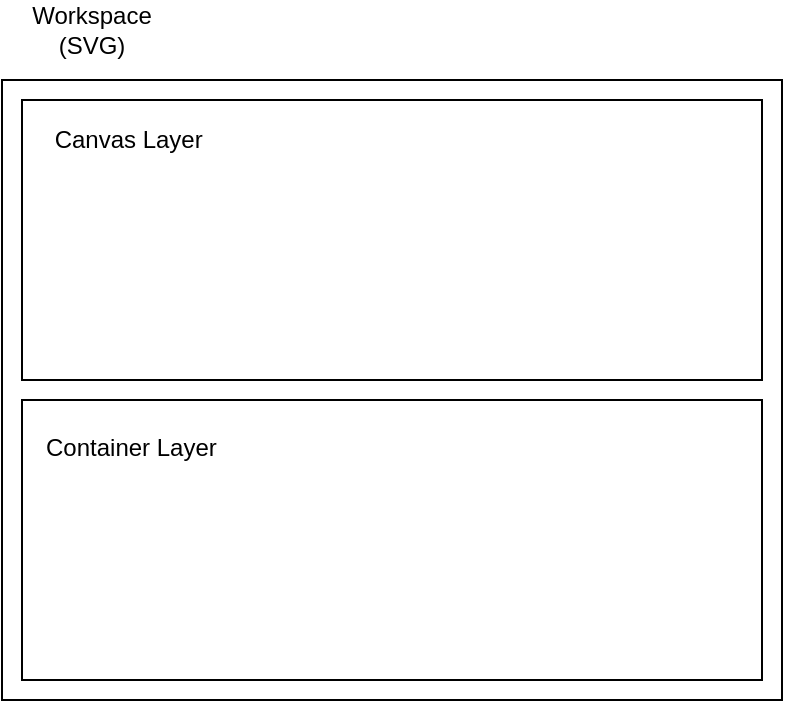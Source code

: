 <mxfile version="12.4.3" type="device" pages="1"><diagram id="PS6CkbCGK_Jx9P1KLLng" name="Page-1"><mxGraphModel dx="677" dy="363" grid="1" gridSize="10" guides="1" tooltips="1" connect="1" arrows="1" fold="1" page="1" pageScale="1" pageWidth="827" pageHeight="1169" math="0" shadow="0"><root><mxCell id="0"/><mxCell id="1" parent="0"/><mxCell id="pWyQKgAAWOfDp7dY90Hm-5" value="" style="rounded=0;whiteSpace=wrap;html=1;" parent="1" vertex="1"><mxGeometry x="200" y="370" width="390" height="310" as="geometry"/></mxCell><mxCell id="pWyQKgAAWOfDp7dY90Hm-6" value="" style="rounded=0;whiteSpace=wrap;html=1;" parent="1" vertex="1"><mxGeometry x="210" y="380" width="370" height="140" as="geometry"/></mxCell><mxCell id="pWyQKgAAWOfDp7dY90Hm-8" value="" style="rounded=0;whiteSpace=wrap;html=1;" parent="1" vertex="1"><mxGeometry x="210" y="530" width="370" height="140" as="geometry"/></mxCell><mxCell id="pWyQKgAAWOfDp7dY90Hm-9" value="Canvas Layer&amp;nbsp;" style="text;html=1;strokeColor=none;fillColor=none;align=center;verticalAlign=middle;whiteSpace=wrap;rounded=0;" parent="1" vertex="1"><mxGeometry x="220" y="390" width="90" height="20" as="geometry"/></mxCell><mxCell id="pWyQKgAAWOfDp7dY90Hm-11" value="Container Layer" style="text;html=1;" parent="1" vertex="1"><mxGeometry x="220" y="540" width="100" height="30" as="geometry"/></mxCell><mxCell id="Hj3_tfz0Wyi4WHpN_M_f-1" value="Workspace (SVG)" style="text;html=1;strokeColor=none;fillColor=none;align=center;verticalAlign=middle;whiteSpace=wrap;rounded=0;" vertex="1" parent="1"><mxGeometry x="200" y="330" width="90" height="30" as="geometry"/></mxCell></root></mxGraphModel></diagram></mxfile>